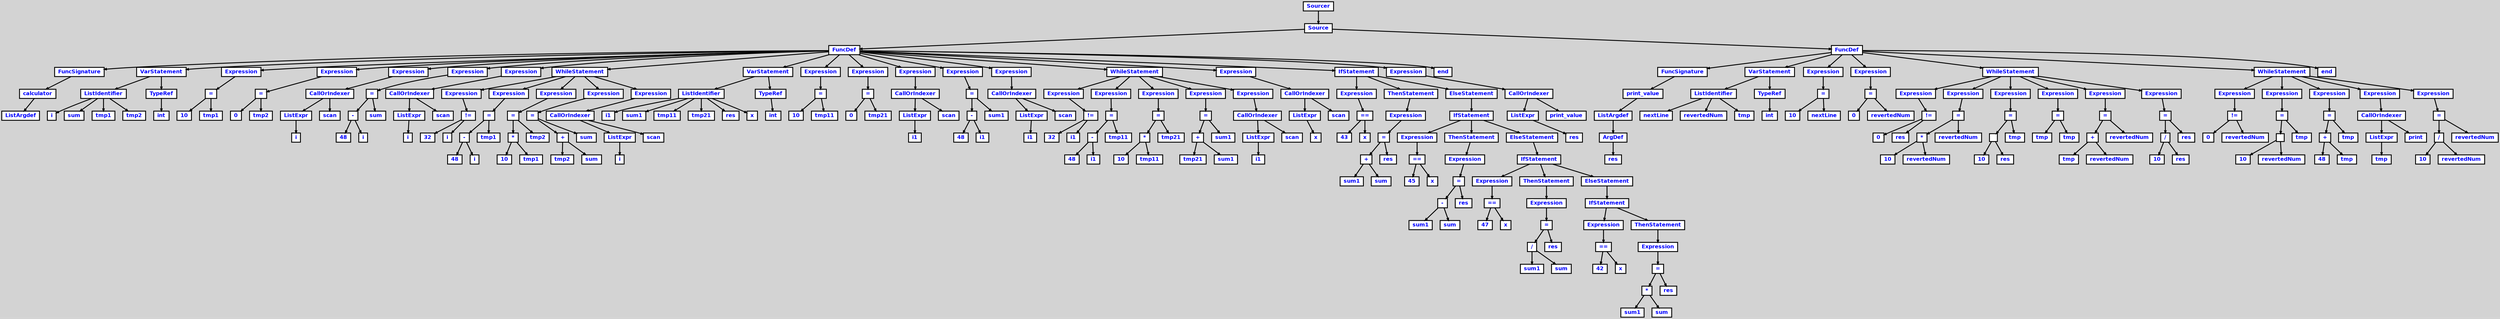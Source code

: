 digraph {

	ordering=out;
	ranksep=.4;
	bgcolor="lightgrey";  node [shape=box, fixedsize=false, fontsize=12, fontname="Helvetica-bold", fontcolor="blue"
	width=.25, height=.25, color="black", fillcolor="white", style="filled, solid, bold"];

	edge [arrowsize=.5, color="black", style="bold"]

	n000012B28BED9F50[label="Sourcer"]
	n000012B28BED9E18[label="Source"]
	n000012B28BEC8E50[label="FuncDef"]
	n000012B28BEA1BE0[label="FuncSignature"]
	n000012B28BEA1D18[label="calculator"]
	n000012B28BEA1AA8[label="ListArgdef"]
	n000012B28BEA26D8[label="VarStatement"]
	n000012B28BEA1F88[label="ListIdentifier"]
	n000012B28BEA1E50[label="i"]
	n000012B28BEA20C0[label="sum"]
	n000012B28BEA21F8[label="tmp1"]
	n000012B28BEA2330[label="tmp2"]
	n000012B28BEA2810[label="TypeRef"]
	n000012B28BEA25A0[label="int"]
	n000012B28BEA31D0[label="Expression"]
	n000012B28BEA36B0[label="="]
	n000012B28BEA3308[label="10"]
	n000012B28BEA2A80[label="tmp1"]
	n000012B28BEA3F38[label="Expression"]
	n000012B28BEA4418[label="="]
	n000012B28BEA4070[label="0"]
	n000012B28BEA37E8[label="tmp2"]
	n000012B28BEA5798[label="Expression"]
	n000012B28BEA5A08[label="CallOrIndexer"]
	n000012B28BEA58D0[label="ListExpr"]
	n000012B28BEA4F10[label="i"]
	n000012B28BEA4550[label="scan"]
	n000012B28BEA68A8[label="Expression"]
	n000012B28BEA6EC0[label="="]
	n000012B28BEA6D88[label="-"]
	n000012B28BEA6FF8[label="48"]
	n000012B28BEA6B18[label="i"]
	n000012B28BEA5C78[label="sum"]
	n000012B28BEA84B0[label="Expression"]
	n000012B28BEA8720[label="CallOrIndexer"]
	n000012B28BEA85E8[label="ListExpr"]
	n000012B28BEA7C28[label="i"]
	n000012B28BEA7268[label="scan"]
	n000012B28BEAEB10[label="WhileStatement"]
	n000012B28BEAEFF0[label="Expression"]
	n000012B28BEA9218[label="!="]
	n000012B28BEA9488[label="32"]
	n000012B28BEA8990[label="i"]
	n000012B28BEAA460[label="Expression"]
	n000012B28BEAAA78[label="="]
	n000012B28BEAA940[label="-"]
	n000012B28BEAABB0[label="48"]
	n000012B28BEAA6D0[label="i"]
	n000012B28BEA9830[label="tmp1"]
	n000012B28BEABA50[label="Expression"]
	n000012B28BEAC068[label="="]
	n000012B28BEABF30[label="*"]
	n000012B28BEAC1A0[label="10"]
	n000012B28BEABCC0[label="tmp1"]
	n000012B28BEAAE20[label="tmp2"]
	n000012B28BEAD040[label="Expression"]
	n000012B28BEAD658[label="="]
	n000012B28BEAD520[label="+"]
	n000012B28BEAD790[label="tmp2"]
	n000012B28BEAD2B0[label="sum"]
	n000012B28BEAC410[label="sum"]
	n000012B28BEAEC48[label="Expression"]
	n000012B28BEAEEB8[label="CallOrIndexer"]
	n000012B28BEAED80[label="ListExpr"]
	n000012B28BEAE3C0[label="i"]
	n000012B28BEADA00[label="scan"]
	n000012B28BEAFAE8[label="VarStatement"]
	n000012B28BEAF128[label="ListIdentifier"]
	n000012B28BEA8FA8[label="i1"]
	n000012B28BEAF260[label="sum1"]
	n000012B28BEAF398[label="tmp11"]
	n000012B28BEAF4D0[label="tmp21"]
	n000012B28BEAF608[label="res"]
	n000012B28BEAF740[label="x"]
	n000012B28BEAFC20[label="TypeRef"]
	n000012B28BEAF9B0[label="int"]
	n000012B28BEB05E0[label="Expression"]
	n000012B28BEB0AC0[label="="]
	n000012B28BEB0718[label="10"]
	n000012B28BEAFE90[label="tmp11"]
	n000012B28BEB1348[label="Expression"]
	n000012B28BEB1828[label="="]
	n000012B28BEB1480[label="0"]
	n000012B28BEB0BF8[label="tmp21"]
	n000012B28BEB2BA8[label="Expression"]
	n000012B28BEB2E18[label="CallOrIndexer"]
	n000012B28BEB2CE0[label="ListExpr"]
	n000012B28BEB2320[label="i1"]
	n000012B28BEB1960[label="scan"]
	n000012B28BEB3CB8[label="Expression"]
	n000012B28BEB42D0[label="="]
	n000012B28BEB4198[label="-"]
	n000012B28BEB4408[label="48"]
	n000012B28BEB3F28[label="i1"]
	n000012B28BEB3088[label="sum1"]
	n000012B28BEB58C0[label="Expression"]
	n000012B28BEB5B30[label="CallOrIndexer"]
	n000012B28BEB59F8[label="ListExpr"]
	n000012B28BEB5038[label="i1"]
	n000012B28BEB4678[label="scan"]
	n000012B28BEBBF20[label="WhileStatement"]
	n000012B28BEBC400[label="Expression"]
	n000012B28BEB6628[label="!="]
	n000012B28BEB6898[label="32"]
	n000012B28BEB5DA0[label="i1"]
	n000012B28BEB7870[label="Expression"]
	n000012B28BEB7E88[label="="]
	n000012B28BEB7D50[label="-"]
	n000012B28BEB7FC0[label="48"]
	n000012B28BEB7AE0[label="i1"]
	n000012B28BEB6C40[label="tmp11"]
	n000012B28BEB8E60[label="Expression"]
	n000012B28BEB9478[label="="]
	n000012B28BEB9340[label="*"]
	n000012B28BEB95B0[label="10"]
	n000012B28BEB90D0[label="tmp11"]
	n000012B28BEB8230[label="tmp21"]
	n000012B28BEBA450[label="Expression"]
	n000012B28BEBAA68[label="="]
	n000012B28BEBA930[label="+"]
	n000012B28BEBABA0[label="tmp21"]
	n000012B28BEBA6C0[label="sum1"]
	n000012B28BEB9820[label="sum1"]
	n000012B28BEBC058[label="Expression"]
	n000012B28BEBC2C8[label="CallOrIndexer"]
	n000012B28BEBC190[label="ListExpr"]
	n000012B28BEBB7D0[label="i1"]
	n000012B28BEBAE10[label="scan"]
	n000012B28BEBD8B8[label="Expression"]
	n000012B28BEBDB28[label="CallOrIndexer"]
	n000012B28BEBD9F0[label="ListExpr"]
	n000012B28BEBD030[label="x"]
	n000012B28BEBC670[label="scan"]
	n000012B28BEC7860[label="IfStatement"]
	n000012B28BEC7998[label="Expression"]
	n000012B28BEBE620[label="=="]
	n000012B28BEBE890[label="43"]
	n000012B28BEBDD98[label="x"]
	n000012B28BEC7AD0[label="ThenStatement"]
	n000012B28BEBF868[label="Expression"]
	n000012B28BEBFE80[label="="]
	n000012B28BEBFD48[label="+"]
	n000012B28BEBFFB8[label="sum1"]
	n000012B28BEBFAD8[label="sum"]
	n000012B28BEBEC38[label="res"]
	n000012B28BEC0840[label="ElseStatement"]
	n000012B28BEC74B8[label="IfStatement"]
	n000012B28BEC75F0[label="Expression"]
	n000012B28BEC0AB0[label="=="]
	n000012B28BEC0D20[label="45"]
	n000012B28BEC0228[label="x"]
	n000012B28BEC7728[label="ThenStatement"]
	n000012B28BEC1CF8[label="Expression"]
	n000012B28BEC2310[label="="]
	n000012B28BEC21D8[label="-"]
	n000012B28BEC2448[label="sum1"]
	n000012B28BEC1F68[label="sum"]
	n000012B28BEC10C8[label="res"]
	n000012B28BEC2CD0[label="ElseStatement"]
	n000012B28BEC7110[label="IfStatement"]
	n000012B28BEC7248[label="Expression"]
	n000012B28BEC2F40[label="=="]
	n000012B28BEC31B0[label="47"]
	n000012B28BEC26B8[label="x"]
	n000012B28BEC7380[label="ThenStatement"]
	n000012B28BEC4188[label="Expression"]
	n000012B28BEC47A0[label="="]
	n000012B28BEC4668[label="/"]
	n000012B28BEC48D8[label="sum1"]
	n000012B28BEC43F8[label="sum"]
	n000012B28BEC3558[label="res"]
	n000012B28BEC5160[label="ElseStatement"]
	n000012B28BEC64E0[label="IfStatement"]
	n000012B28BEC6750[label="Expression"]
	n000012B28BEC53D0[label="=="]
	n000012B28BEC5640[label="42"]
	n000012B28BEC4B48[label="x"]
	n000012B28BEC6FD8[label="ThenStatement"]
	n000012B28BEC6618[label="Expression"]
	n000012B28BEC6C30[label="="]
	n000012B28BEC6AF8[label="*"]
	n000012B28BEC6D68[label="sum1"]
	n000012B28BEC6888[label="sum"]
	n000012B28BEC59E8[label="res"]
	n000012B28BEC8F88[label="Expression"]
	n000012B28BEC91F8[label="CallOrIndexer"]
	n000012B28BEC90C0[label="ListExpr"]
	n000012B28BEC8700[label="res"]
	n000012B28BEC7D40[label="print_value"]
	n000012B28BEA1970[label="end"]
	n000012B28BED3B60[label="FuncDef"]
	n000012B28BEC9810[label="FuncSignature"]
	n000012B28BEC9948[label="print_value"]
	n000012B28BEC96D8[label="ListArgdef"]
	n000012B28BEC9468[label="ArgDef"]
	n000012B28BEC9330[label="res"]
	n000012B28BECA1D0[label="VarStatement"]
	n000012B28BEC9BB8[label="ListIdentifier"]
	n000012B28BEC9A80[label="nextLine"]
	n000012B28BEC9CF0[label="revertedNum"]
	n000012B28BEC9E28[label="tmp"]
	n000012B28BECA308[label="TypeRef"]
	n000012B28BECA098[label="int"]
	n000012B28BECACC8[label="Expression"]
	n000012B28BECB1A8[label="="]
	n000012B28BECAE00[label="10"]
	n000012B28BECA578[label="nextLine"]
	n000012B28BECBA30[label="Expression"]
	n000012B28BECBF10[label="="]
	n000012B28BECBB68[label="0"]
	n000012B28BECB2E0[label="revertedNum"]
	n000012B28BED2918[label="WhileStatement"]
	n000012B28BED2B88[label="Expression"]
	n000012B28BECC8D0[label="!="]
	n000012B28BECCB40[label="0"]
	n000012B28BECC048[label="res"]
	n000012B28BECDB18[label="Expression"]
	n000012B28BECE130[label="="]
	n000012B28BECDFF8[label="*"]
	n000012B28BECE268[label="10"]
	n000012B28BECDD88[label="revertedNum"]
	n000012B28BECCEE8[label="revertedNum"]
	n000012B28BECF108[label="Expression"]
	n000012B28BECF720[label="="]
	n000012B28BECF5E8[label=""]
	n000012B28BECF858[label="10"]
	n000012B28BECF378[label="res"]
	n000012B28BECE4D8[label="tmp"]
	n000012B28BED0218[label="Expression"]
	n000012B28BED06F8[label="="]
	n000012B28BED0350[label="tmp"]
	n000012B28BECFAC8[label="tmp"]
	n000012B28BED1460[label="Expression"]
	n000012B28BED1A78[label="="]
	n000012B28BED1940[label="+"]
	n000012B28BED1BB0[label="tmp"]
	n000012B28BED16D0[label="revertedNum"]
	n000012B28BED0830[label="revertedNum"]
	n000012B28BED2A50[label="Expression"]
	n000012B28BED3068[label="="]
	n000012B28BED2F30[label="/"]
	n000012B28BED31A0[label="10"]
	n000012B28BED2CC0[label="res"]
	n000012B28BED1E20[label="res"]
	n000012B28BED91E8[label="WhileStatement"]
	n000012B28BED9458[label="Expression"]
	n000012B28BED3DD0[label="!="]
	n000012B28BED4040[label="0"]
	n000012B28BED3548[label="revertedNum"]
	n000012B28BED5018[label="Expression"]
	n000012B28BED5630[label="="]
	n000012B28BED54F8[label=""]
	n000012B28BED5768[label="10"]
	n000012B28BED5288[label="revertedNum"]
	n000012B28BED43E8[label="tmp"]
	n000012B28BED6608[label="Expression"]
	n000012B28BED6C20[label="="]
	n000012B28BED6AE8[label="+"]
	n000012B28BED6D58[label="48"]
	n000012B28BED6878[label="tmp"]
	n000012B28BED59D8[label="tmp"]
	n000012B28BED8210[label="Expression"]
	n000012B28BED8480[label="CallOrIndexer"]
	n000012B28BED8348[label="ListExpr"]
	n000012B28BED7988[label="tmp"]
	n000012B28BED6FC8[label="print"]
	n000012B28BED9320[label="Expression"]
	n000012B28BED9938[label="="]
	n000012B28BED9800[label="/"]
	n000012B28BED9A70[label="10"]
	n000012B28BED9590[label="revertedNum"]
	n000012B28BED86F0[label="revertedNum"]
	n000012B28BEC95A0[label="end"]

		n000012B28BED9F50 -> n000012B28BED9E18		// Sourcer -> Source
		n000012B28BED9E18 -> n000012B28BEC8E50		// Source -> FuncDef
		n000012B28BEC8E50 -> n000012B28BEA1BE0		// FuncDef -> FuncSignature
		n000012B28BEA1BE0 -> n000012B28BEA1D18		// FuncSignature -> calculator
		n000012B28BEA1D18 -> n000012B28BEA1AA8		// calculator -> ListArgdef
		n000012B28BEC8E50 -> n000012B28BEA26D8		// FuncDef -> VarStatement
		n000012B28BEA26D8 -> n000012B28BEA1F88		// VarStatement -> ListIdentifier
		n000012B28BEA1F88 -> n000012B28BEA1E50		// ListIdentifier -> i
		n000012B28BEA1F88 -> n000012B28BEA20C0		// ListIdentifier -> sum
		n000012B28BEA1F88 -> n000012B28BEA21F8		// ListIdentifier -> tmp1
		n000012B28BEA1F88 -> n000012B28BEA2330		// ListIdentifier -> tmp2
		n000012B28BEA26D8 -> n000012B28BEA2810		// VarStatement -> TypeRef
		n000012B28BEA2810 -> n000012B28BEA25A0		// TypeRef -> int
		n000012B28BEC8E50 -> n000012B28BEA31D0		// FuncDef -> Expression
		n000012B28BEA31D0 -> n000012B28BEA36B0		// Expression -> =
		n000012B28BEA36B0 -> n000012B28BEA3308		// = -> 10
		n000012B28BEA36B0 -> n000012B28BEA2A80		// = -> tmp1
		n000012B28BEC8E50 -> n000012B28BEA3F38		// FuncDef -> Expression
		n000012B28BEA3F38 -> n000012B28BEA4418		// Expression -> =
		n000012B28BEA4418 -> n000012B28BEA4070		// = -> 0
		n000012B28BEA4418 -> n000012B28BEA37E8		// = -> tmp2
		n000012B28BEC8E50 -> n000012B28BEA5798		// FuncDef -> Expression
		n000012B28BEA5798 -> n000012B28BEA5A08		// Expression -> CallOrIndexer
		n000012B28BEA5A08 -> n000012B28BEA58D0		// CallOrIndexer -> ListExpr
		n000012B28BEA58D0 -> n000012B28BEA4F10		// ListExpr -> i
		n000012B28BEA5A08 -> n000012B28BEA4550		// CallOrIndexer -> scan
		n000012B28BEC8E50 -> n000012B28BEA68A8		// FuncDef -> Expression
		n000012B28BEA68A8 -> n000012B28BEA6EC0		// Expression -> =
		n000012B28BEA6EC0 -> n000012B28BEA6D88		// = -> -
		n000012B28BEA6D88 -> n000012B28BEA6FF8		// - -> 48
		n000012B28BEA6D88 -> n000012B28BEA6B18		// - -> i
		n000012B28BEA6EC0 -> n000012B28BEA5C78		// = -> sum
		n000012B28BEC8E50 -> n000012B28BEA84B0		// FuncDef -> Expression
		n000012B28BEA84B0 -> n000012B28BEA8720		// Expression -> CallOrIndexer
		n000012B28BEA8720 -> n000012B28BEA85E8		// CallOrIndexer -> ListExpr
		n000012B28BEA85E8 -> n000012B28BEA7C28		// ListExpr -> i
		n000012B28BEA8720 -> n000012B28BEA7268		// CallOrIndexer -> scan
		n000012B28BEC8E50 -> n000012B28BEAEB10		// FuncDef -> WhileStatement
		n000012B28BEAEB10 -> n000012B28BEAEFF0		// WhileStatement -> Expression
		n000012B28BEAEFF0 -> n000012B28BEA9218		// Expression -> !=
		n000012B28BEA9218 -> n000012B28BEA9488		// != -> 32
		n000012B28BEA9218 -> n000012B28BEA8990		// != -> i
		n000012B28BEAEB10 -> n000012B28BEAA460		// WhileStatement -> Expression
		n000012B28BEAA460 -> n000012B28BEAAA78		// Expression -> =
		n000012B28BEAAA78 -> n000012B28BEAA940		// = -> -
		n000012B28BEAA940 -> n000012B28BEAABB0		// - -> 48
		n000012B28BEAA940 -> n000012B28BEAA6D0		// - -> i
		n000012B28BEAAA78 -> n000012B28BEA9830		// = -> tmp1
		n000012B28BEAEB10 -> n000012B28BEABA50		// WhileStatement -> Expression
		n000012B28BEABA50 -> n000012B28BEAC068		// Expression -> =
		n000012B28BEAC068 -> n000012B28BEABF30		// = -> *
		n000012B28BEABF30 -> n000012B28BEAC1A0		// * -> 10
		n000012B28BEABF30 -> n000012B28BEABCC0		// * -> tmp1
		n000012B28BEAC068 -> n000012B28BEAAE20		// = -> tmp2
		n000012B28BEAEB10 -> n000012B28BEAD040		// WhileStatement -> Expression
		n000012B28BEAD040 -> n000012B28BEAD658		// Expression -> =
		n000012B28BEAD658 -> n000012B28BEAD520		// = -> +
		n000012B28BEAD520 -> n000012B28BEAD790		// + -> tmp2
		n000012B28BEAD520 -> n000012B28BEAD2B0		// + -> sum
		n000012B28BEAD658 -> n000012B28BEAC410		// = -> sum
		n000012B28BEAEB10 -> n000012B28BEAEC48		// WhileStatement -> Expression
		n000012B28BEAEC48 -> n000012B28BEAEEB8		// Expression -> CallOrIndexer
		n000012B28BEAEEB8 -> n000012B28BEAED80		// CallOrIndexer -> ListExpr
		n000012B28BEAED80 -> n000012B28BEAE3C0		// ListExpr -> i
		n000012B28BEAEEB8 -> n000012B28BEADA00		// CallOrIndexer -> scan
		n000012B28BEC8E50 -> n000012B28BEAFAE8		// FuncDef -> VarStatement
		n000012B28BEAFAE8 -> n000012B28BEAF128		// VarStatement -> ListIdentifier
		n000012B28BEAF128 -> n000012B28BEA8FA8		// ListIdentifier -> i1
		n000012B28BEAF128 -> n000012B28BEAF260		// ListIdentifier -> sum1
		n000012B28BEAF128 -> n000012B28BEAF398		// ListIdentifier -> tmp11
		n000012B28BEAF128 -> n000012B28BEAF4D0		// ListIdentifier -> tmp21
		n000012B28BEAF128 -> n000012B28BEAF608		// ListIdentifier -> res
		n000012B28BEAF128 -> n000012B28BEAF740		// ListIdentifier -> x
		n000012B28BEAFAE8 -> n000012B28BEAFC20		// VarStatement -> TypeRef
		n000012B28BEAFC20 -> n000012B28BEAF9B0		// TypeRef -> int
		n000012B28BEC8E50 -> n000012B28BEB05E0		// FuncDef -> Expression
		n000012B28BEB05E0 -> n000012B28BEB0AC0		// Expression -> =
		n000012B28BEB0AC0 -> n000012B28BEB0718		// = -> 10
		n000012B28BEB0AC0 -> n000012B28BEAFE90		// = -> tmp11
		n000012B28BEC8E50 -> n000012B28BEB1348		// FuncDef -> Expression
		n000012B28BEB1348 -> n000012B28BEB1828		// Expression -> =
		n000012B28BEB1828 -> n000012B28BEB1480		// = -> 0
		n000012B28BEB1828 -> n000012B28BEB0BF8		// = -> tmp21
		n000012B28BEC8E50 -> n000012B28BEB2BA8		// FuncDef -> Expression
		n000012B28BEB2BA8 -> n000012B28BEB2E18		// Expression -> CallOrIndexer
		n000012B28BEB2E18 -> n000012B28BEB2CE0		// CallOrIndexer -> ListExpr
		n000012B28BEB2CE0 -> n000012B28BEB2320		// ListExpr -> i1
		n000012B28BEB2E18 -> n000012B28BEB1960		// CallOrIndexer -> scan
		n000012B28BEC8E50 -> n000012B28BEB3CB8		// FuncDef -> Expression
		n000012B28BEB3CB8 -> n000012B28BEB42D0		// Expression -> =
		n000012B28BEB42D0 -> n000012B28BEB4198		// = -> -
		n000012B28BEB4198 -> n000012B28BEB4408		// - -> 48
		n000012B28BEB4198 -> n000012B28BEB3F28		// - -> i1
		n000012B28BEB42D0 -> n000012B28BEB3088		// = -> sum1
		n000012B28BEC8E50 -> n000012B28BEB58C0		// FuncDef -> Expression
		n000012B28BEB58C0 -> n000012B28BEB5B30		// Expression -> CallOrIndexer
		n000012B28BEB5B30 -> n000012B28BEB59F8		// CallOrIndexer -> ListExpr
		n000012B28BEB59F8 -> n000012B28BEB5038		// ListExpr -> i1
		n000012B28BEB5B30 -> n000012B28BEB4678		// CallOrIndexer -> scan
		n000012B28BEC8E50 -> n000012B28BEBBF20		// FuncDef -> WhileStatement
		n000012B28BEBBF20 -> n000012B28BEBC400		// WhileStatement -> Expression
		n000012B28BEBC400 -> n000012B28BEB6628		// Expression -> !=
		n000012B28BEB6628 -> n000012B28BEB6898		// != -> 32
		n000012B28BEB6628 -> n000012B28BEB5DA0		// != -> i1
		n000012B28BEBBF20 -> n000012B28BEB7870		// WhileStatement -> Expression
		n000012B28BEB7870 -> n000012B28BEB7E88		// Expression -> =
		n000012B28BEB7E88 -> n000012B28BEB7D50		// = -> -
		n000012B28BEB7D50 -> n000012B28BEB7FC0		// - -> 48
		n000012B28BEB7D50 -> n000012B28BEB7AE0		// - -> i1
		n000012B28BEB7E88 -> n000012B28BEB6C40		// = -> tmp11
		n000012B28BEBBF20 -> n000012B28BEB8E60		// WhileStatement -> Expression
		n000012B28BEB8E60 -> n000012B28BEB9478		// Expression -> =
		n000012B28BEB9478 -> n000012B28BEB9340		// = -> *
		n000012B28BEB9340 -> n000012B28BEB95B0		// * -> 10
		n000012B28BEB9340 -> n000012B28BEB90D0		// * -> tmp11
		n000012B28BEB9478 -> n000012B28BEB8230		// = -> tmp21
		n000012B28BEBBF20 -> n000012B28BEBA450		// WhileStatement -> Expression
		n000012B28BEBA450 -> n000012B28BEBAA68		// Expression -> =
		n000012B28BEBAA68 -> n000012B28BEBA930		// = -> +
		n000012B28BEBA930 -> n000012B28BEBABA0		// + -> tmp21
		n000012B28BEBA930 -> n000012B28BEBA6C0		// + -> sum1
		n000012B28BEBAA68 -> n000012B28BEB9820		// = -> sum1
		n000012B28BEBBF20 -> n000012B28BEBC058		// WhileStatement -> Expression
		n000012B28BEBC058 -> n000012B28BEBC2C8		// Expression -> CallOrIndexer
		n000012B28BEBC2C8 -> n000012B28BEBC190		// CallOrIndexer -> ListExpr
		n000012B28BEBC190 -> n000012B28BEBB7D0		// ListExpr -> i1
		n000012B28BEBC2C8 -> n000012B28BEBAE10		// CallOrIndexer -> scan
		n000012B28BEC8E50 -> n000012B28BEBD8B8		// FuncDef -> Expression
		n000012B28BEBD8B8 -> n000012B28BEBDB28		// Expression -> CallOrIndexer
		n000012B28BEBDB28 -> n000012B28BEBD9F0		// CallOrIndexer -> ListExpr
		n000012B28BEBD9F0 -> n000012B28BEBD030		// ListExpr -> x
		n000012B28BEBDB28 -> n000012B28BEBC670		// CallOrIndexer -> scan
		n000012B28BEC8E50 -> n000012B28BEC7860		// FuncDef -> IfStatement
		n000012B28BEC7860 -> n000012B28BEC7998		// IfStatement -> Expression
		n000012B28BEC7998 -> n000012B28BEBE620		// Expression -> ==
		n000012B28BEBE620 -> n000012B28BEBE890		// == -> 43
		n000012B28BEBE620 -> n000012B28BEBDD98		// == -> x
		n000012B28BEC7860 -> n000012B28BEC7AD0		// IfStatement -> ThenStatement
		n000012B28BEC7AD0 -> n000012B28BEBF868		// ThenStatement -> Expression
		n000012B28BEBF868 -> n000012B28BEBFE80		// Expression -> =
		n000012B28BEBFE80 -> n000012B28BEBFD48		// = -> +
		n000012B28BEBFD48 -> n000012B28BEBFFB8		// + -> sum1
		n000012B28BEBFD48 -> n000012B28BEBFAD8		// + -> sum
		n000012B28BEBFE80 -> n000012B28BEBEC38		// = -> res
		n000012B28BEC7860 -> n000012B28BEC0840		// IfStatement -> ElseStatement
		n000012B28BEC0840 -> n000012B28BEC74B8		// ElseStatement -> IfStatement
		n000012B28BEC74B8 -> n000012B28BEC75F0		// IfStatement -> Expression
		n000012B28BEC75F0 -> n000012B28BEC0AB0		// Expression -> ==
		n000012B28BEC0AB0 -> n000012B28BEC0D20		// == -> 45
		n000012B28BEC0AB0 -> n000012B28BEC0228		// == -> x
		n000012B28BEC74B8 -> n000012B28BEC7728		// IfStatement -> ThenStatement
		n000012B28BEC7728 -> n000012B28BEC1CF8		// ThenStatement -> Expression
		n000012B28BEC1CF8 -> n000012B28BEC2310		// Expression -> =
		n000012B28BEC2310 -> n000012B28BEC21D8		// = -> -
		n000012B28BEC21D8 -> n000012B28BEC2448		// - -> sum1
		n000012B28BEC21D8 -> n000012B28BEC1F68		// - -> sum
		n000012B28BEC2310 -> n000012B28BEC10C8		// = -> res
		n000012B28BEC74B8 -> n000012B28BEC2CD0		// IfStatement -> ElseStatement
		n000012B28BEC2CD0 -> n000012B28BEC7110		// ElseStatement -> IfStatement
		n000012B28BEC7110 -> n000012B28BEC7248		// IfStatement -> Expression
		n000012B28BEC7248 -> n000012B28BEC2F40		// Expression -> ==
		n000012B28BEC2F40 -> n000012B28BEC31B0		// == -> 47
		n000012B28BEC2F40 -> n000012B28BEC26B8		// == -> x
		n000012B28BEC7110 -> n000012B28BEC7380		// IfStatement -> ThenStatement
		n000012B28BEC7380 -> n000012B28BEC4188		// ThenStatement -> Expression
		n000012B28BEC4188 -> n000012B28BEC47A0		// Expression -> =
		n000012B28BEC47A0 -> n000012B28BEC4668		// = -> /
		n000012B28BEC4668 -> n000012B28BEC48D8		// / -> sum1
		n000012B28BEC4668 -> n000012B28BEC43F8		// / -> sum
		n000012B28BEC47A0 -> n000012B28BEC3558		// = -> res
		n000012B28BEC7110 -> n000012B28BEC5160		// IfStatement -> ElseStatement
		n000012B28BEC5160 -> n000012B28BEC64E0		// ElseStatement -> IfStatement
		n000012B28BEC64E0 -> n000012B28BEC6750		// IfStatement -> Expression
		n000012B28BEC6750 -> n000012B28BEC53D0		// Expression -> ==
		n000012B28BEC53D0 -> n000012B28BEC5640		// == -> 42
		n000012B28BEC53D0 -> n000012B28BEC4B48		// == -> x
		n000012B28BEC64E0 -> n000012B28BEC6FD8		// IfStatement -> ThenStatement
		n000012B28BEC6FD8 -> n000012B28BEC6618		// ThenStatement -> Expression
		n000012B28BEC6618 -> n000012B28BEC6C30		// Expression -> =
		n000012B28BEC6C30 -> n000012B28BEC6AF8		// = -> *
		n000012B28BEC6AF8 -> n000012B28BEC6D68		// * -> sum1
		n000012B28BEC6AF8 -> n000012B28BEC6888		// * -> sum
		n000012B28BEC6C30 -> n000012B28BEC59E8		// = -> res
		n000012B28BEC8E50 -> n000012B28BEC8F88		// FuncDef -> Expression
		n000012B28BEC8F88 -> n000012B28BEC91F8		// Expression -> CallOrIndexer
		n000012B28BEC91F8 -> n000012B28BEC90C0		// CallOrIndexer -> ListExpr
		n000012B28BEC90C0 -> n000012B28BEC8700		// ListExpr -> res
		n000012B28BEC91F8 -> n000012B28BEC7D40		// CallOrIndexer -> print_value
		n000012B28BEC8E50 -> n000012B28BEA1970		// FuncDef -> end
		n000012B28BED9E18 -> n000012B28BED3B60		// Source -> FuncDef
		n000012B28BED3B60 -> n000012B28BEC9810		// FuncDef -> FuncSignature
		n000012B28BEC9810 -> n000012B28BEC9948		// FuncSignature -> print_value
		n000012B28BEC9948 -> n000012B28BEC96D8		// print_value -> ListArgdef
		n000012B28BEC96D8 -> n000012B28BEC9468		// ListArgdef -> ArgDef
		n000012B28BEC9468 -> n000012B28BEC9330		// ArgDef -> res
		n000012B28BED3B60 -> n000012B28BECA1D0		// FuncDef -> VarStatement
		n000012B28BECA1D0 -> n000012B28BEC9BB8		// VarStatement -> ListIdentifier
		n000012B28BEC9BB8 -> n000012B28BEC9A80		// ListIdentifier -> nextLine
		n000012B28BEC9BB8 -> n000012B28BEC9CF0		// ListIdentifier -> revertedNum
		n000012B28BEC9BB8 -> n000012B28BEC9E28		// ListIdentifier -> tmp
		n000012B28BECA1D0 -> n000012B28BECA308		// VarStatement -> TypeRef
		n000012B28BECA308 -> n000012B28BECA098		// TypeRef -> int
		n000012B28BED3B60 -> n000012B28BECACC8		// FuncDef -> Expression
		n000012B28BECACC8 -> n000012B28BECB1A8		// Expression -> =
		n000012B28BECB1A8 -> n000012B28BECAE00		// = -> 10
		n000012B28BECB1A8 -> n000012B28BECA578		// = -> nextLine
		n000012B28BED3B60 -> n000012B28BECBA30		// FuncDef -> Expression
		n000012B28BECBA30 -> n000012B28BECBF10		// Expression -> =
		n000012B28BECBF10 -> n000012B28BECBB68		// = -> 0
		n000012B28BECBF10 -> n000012B28BECB2E0		// = -> revertedNum
		n000012B28BED3B60 -> n000012B28BED2918		// FuncDef -> WhileStatement
		n000012B28BED2918 -> n000012B28BED2B88		// WhileStatement -> Expression
		n000012B28BED2B88 -> n000012B28BECC8D0		// Expression -> !=
		n000012B28BECC8D0 -> n000012B28BECCB40		// != -> 0
		n000012B28BECC8D0 -> n000012B28BECC048		// != -> res
		n000012B28BED2918 -> n000012B28BECDB18		// WhileStatement -> Expression
		n000012B28BECDB18 -> n000012B28BECE130		// Expression -> =
		n000012B28BECE130 -> n000012B28BECDFF8		// = -> *
		n000012B28BECDFF8 -> n000012B28BECE268		// * -> 10
		n000012B28BECDFF8 -> n000012B28BECDD88		// * -> revertedNum
		n000012B28BECE130 -> n000012B28BECCEE8		// = -> revertedNum
		n000012B28BED2918 -> n000012B28BECF108		// WhileStatement -> Expression
		n000012B28BECF108 -> n000012B28BECF720		// Expression -> =
		n000012B28BECF720 -> n000012B28BECF5E8		// = -> 
		n000012B28BECF5E8 -> n000012B28BECF858		// > 10
		n000012B28BECF5E8 -> n000012B28BECF378		// > res
		n000012B28BECF720 -> n000012B28BECE4D8		// = -> tmp
		n000012B28BED2918 -> n000012B28BED0218		// WhileStatement -> Expression
		n000012B28BED0218 -> n000012B28BED06F8		// Expression -> =
		n000012B28BED06F8 -> n000012B28BED0350		// = -> tmp
		n000012B28BED06F8 -> n000012B28BECFAC8		// = -> tmp
		n000012B28BED2918 -> n000012B28BED1460		// WhileStatement -> Expression
		n000012B28BED1460 -> n000012B28BED1A78		// Expression -> =
		n000012B28BED1A78 -> n000012B28BED1940		// = -> +
		n000012B28BED1940 -> n000012B28BED1BB0		// + -> tmp
		n000012B28BED1940 -> n000012B28BED16D0		// + -> revertedNum
		n000012B28BED1A78 -> n000012B28BED0830		// = -> revertedNum
		n000012B28BED2918 -> n000012B28BED2A50		// WhileStatement -> Expression
		n000012B28BED2A50 -> n000012B28BED3068		// Expression -> =
		n000012B28BED3068 -> n000012B28BED2F30		// = -> /
		n000012B28BED2F30 -> n000012B28BED31A0		// / -> 10
		n000012B28BED2F30 -> n000012B28BED2CC0		// / -> res
		n000012B28BED3068 -> n000012B28BED1E20		// = -> res
		n000012B28BED3B60 -> n000012B28BED91E8		// FuncDef -> WhileStatement
		n000012B28BED91E8 -> n000012B28BED9458		// WhileStatement -> Expression
		n000012B28BED9458 -> n000012B28BED3DD0		// Expression -> !=
		n000012B28BED3DD0 -> n000012B28BED4040		// != -> 0
		n000012B28BED3DD0 -> n000012B28BED3548		// != -> revertedNum
		n000012B28BED91E8 -> n000012B28BED5018		// WhileStatement -> Expression
		n000012B28BED5018 -> n000012B28BED5630		// Expression -> =
		n000012B28BED5630 -> n000012B28BED54F8		// = -> 
		n000012B28BED54F8 -> n000012B28BED5768		// > 10
		n000012B28BED54F8 -> n000012B28BED5288		// > revertedNum
		n000012B28BED5630 -> n000012B28BED43E8		// = -> tmp
		n000012B28BED91E8 -> n000012B28BED6608		// WhileStatement -> Expression
		n000012B28BED6608 -> n000012B28BED6C20		// Expression -> =
		n000012B28BED6C20 -> n000012B28BED6AE8		// = -> +
		n000012B28BED6AE8 -> n000012B28BED6D58		// + -> 48
		n000012B28BED6AE8 -> n000012B28BED6878		// + -> tmp
		n000012B28BED6C20 -> n000012B28BED59D8		// = -> tmp
		n000012B28BED91E8 -> n000012B28BED8210		// WhileStatement -> Expression
		n000012B28BED8210 -> n000012B28BED8480		// Expression -> CallOrIndexer
		n000012B28BED8480 -> n000012B28BED8348		// CallOrIndexer -> ListExpr
		n000012B28BED8348 -> n000012B28BED7988		// ListExpr -> tmp
		n000012B28BED8480 -> n000012B28BED6FC8		// CallOrIndexer -> print
		n000012B28BED91E8 -> n000012B28BED9320		// WhileStatement -> Expression
		n000012B28BED9320 -> n000012B28BED9938		// Expression -> =
		n000012B28BED9938 -> n000012B28BED9800		// = -> /
		n000012B28BED9800 -> n000012B28BED9A70		// / -> 10
		n000012B28BED9800 -> n000012B28BED9590		// / -> revertedNum
		n000012B28BED9938 -> n000012B28BED86F0		// = -> revertedNum
		n000012B28BED3B60 -> n000012B28BEC95A0		// FuncDef -> end

}